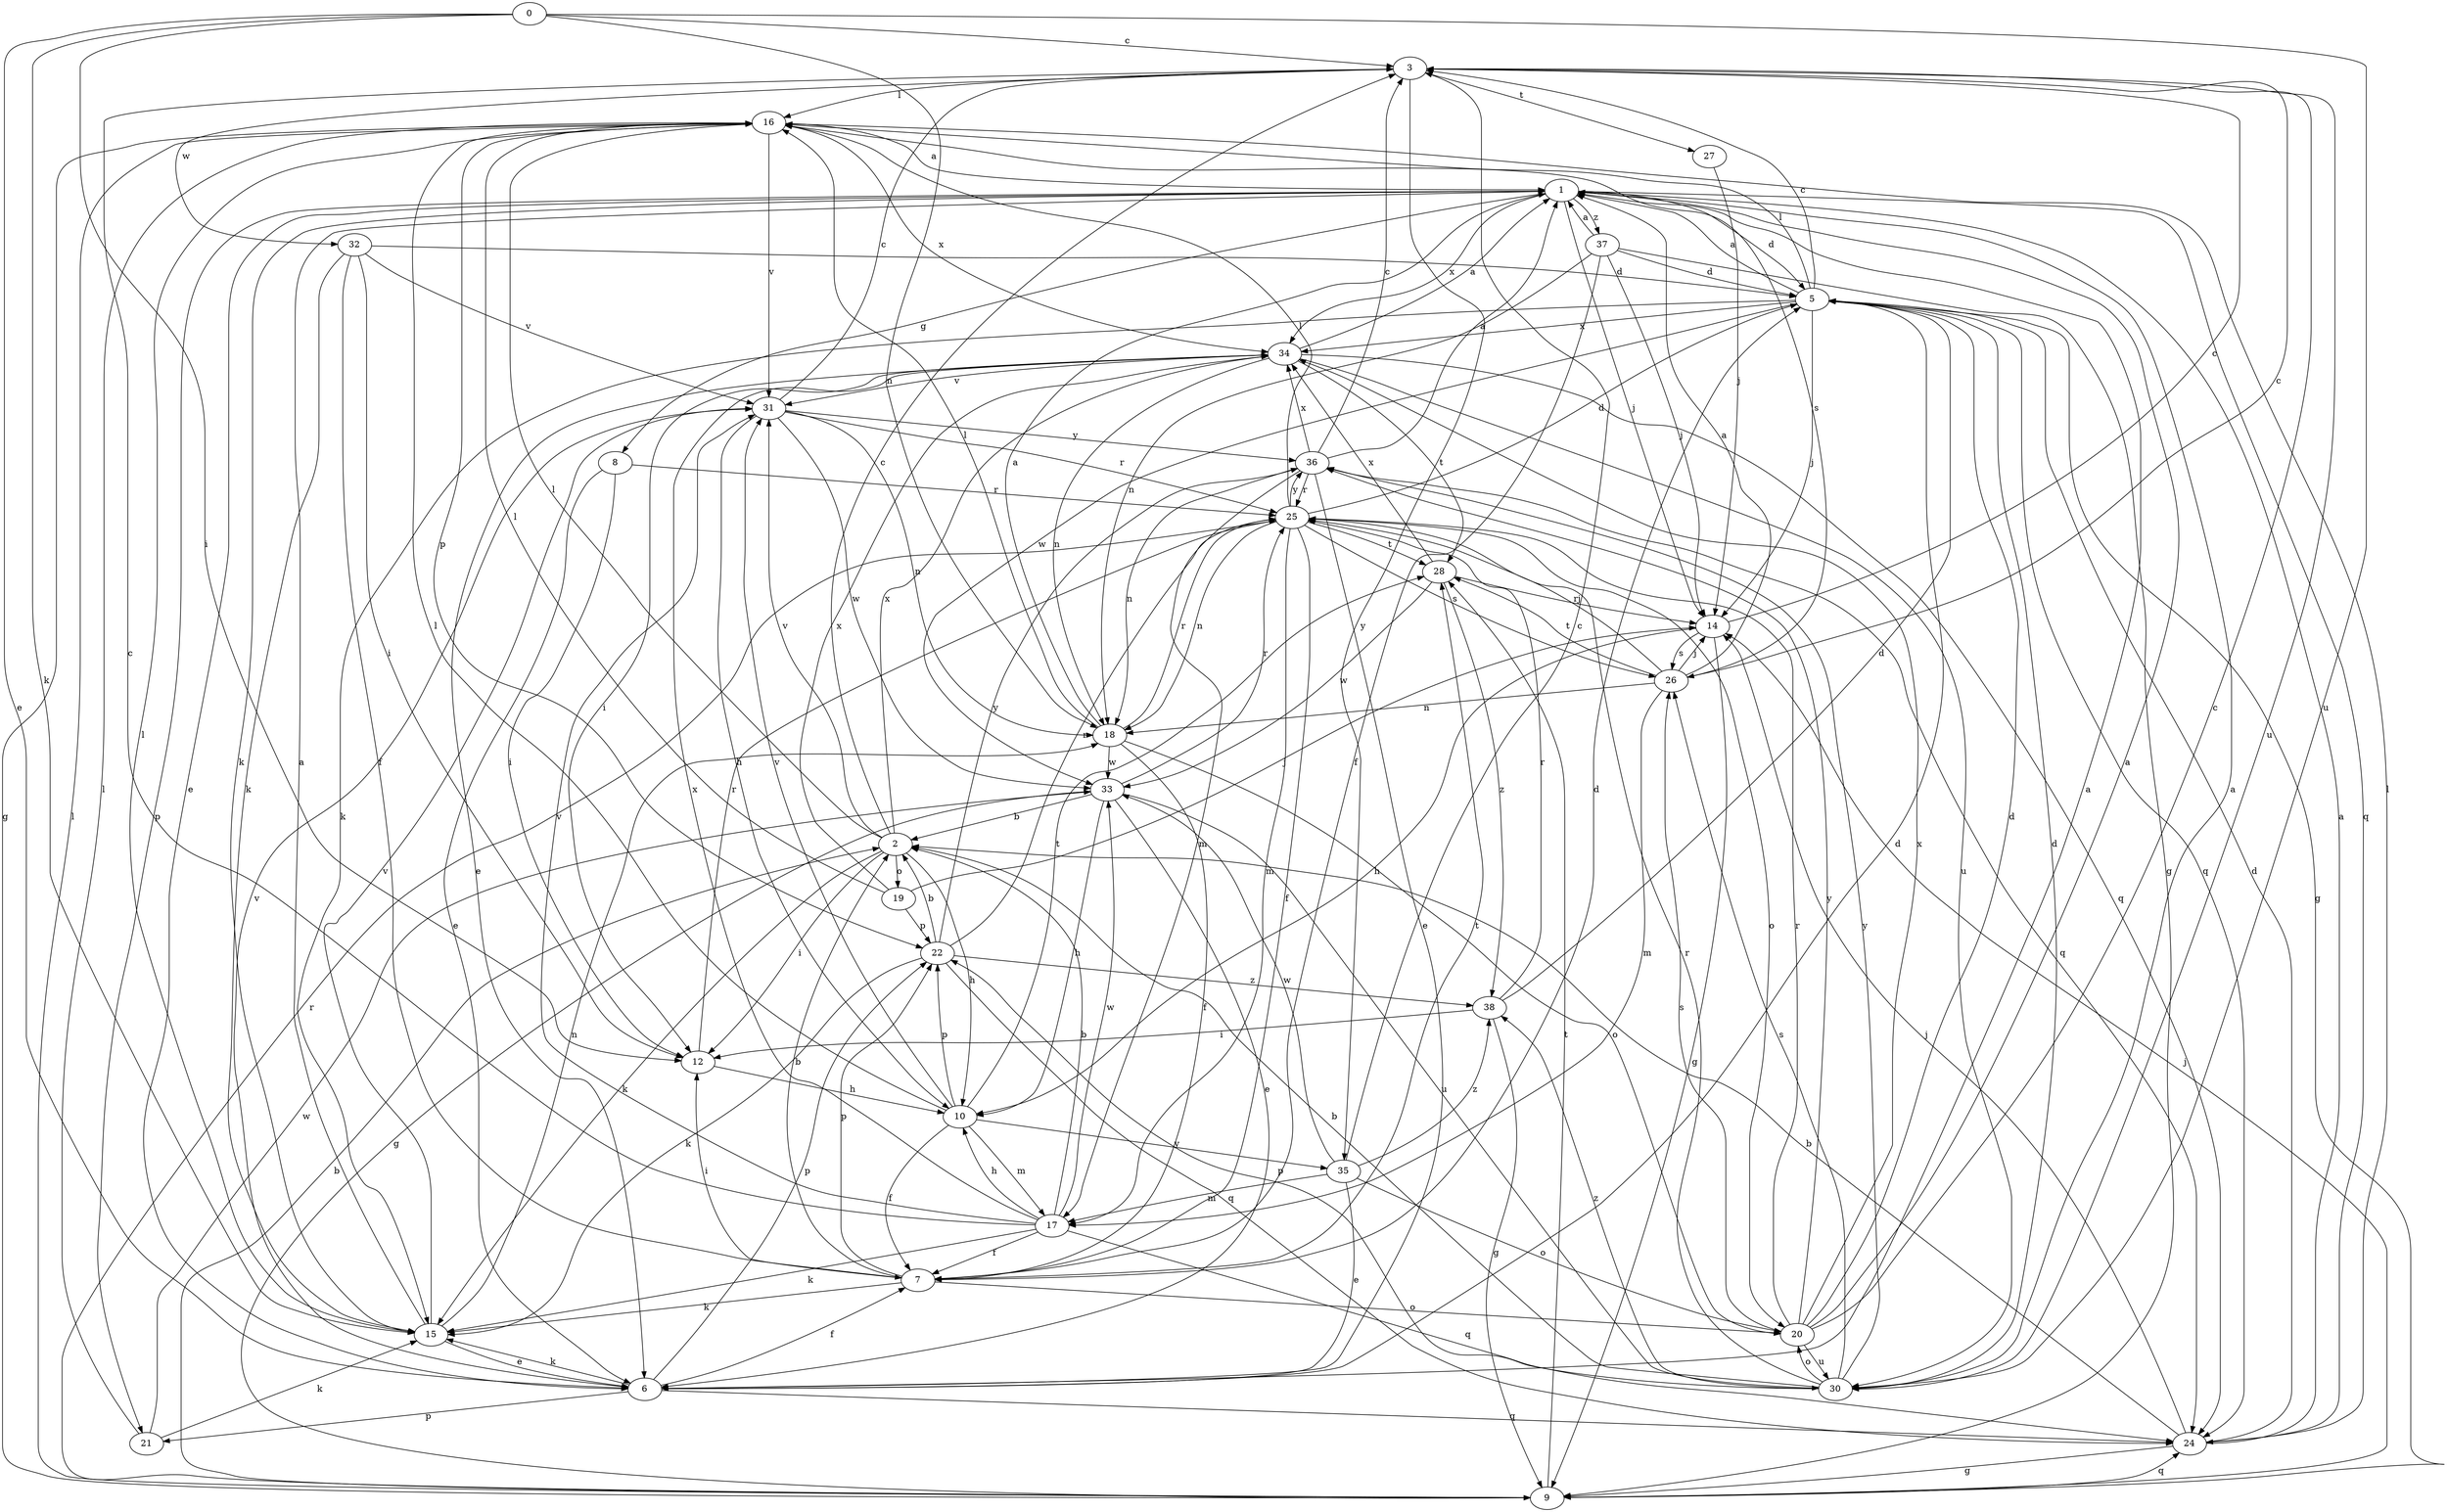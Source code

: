 strict digraph  {
0;
1;
2;
3;
5;
6;
7;
8;
9;
10;
12;
14;
15;
16;
17;
18;
19;
20;
21;
22;
24;
25;
26;
27;
28;
30;
31;
32;
33;
34;
35;
36;
37;
38;
0 -> 3  [label=c];
0 -> 6  [label=e];
0 -> 12  [label=i];
0 -> 15  [label=k];
0 -> 18  [label=n];
0 -> 30  [label=u];
1 -> 5  [label=d];
1 -> 6  [label=e];
1 -> 8  [label=g];
1 -> 14  [label=j];
1 -> 15  [label=k];
1 -> 21  [label=p];
1 -> 24  [label=q];
1 -> 34  [label=x];
1 -> 37  [label=z];
2 -> 3  [label=c];
2 -> 10  [label=h];
2 -> 12  [label=i];
2 -> 15  [label=k];
2 -> 16  [label=l];
2 -> 19  [label=o];
2 -> 31  [label=v];
2 -> 34  [label=x];
3 -> 16  [label=l];
3 -> 27  [label=t];
3 -> 30  [label=u];
3 -> 32  [label=w];
3 -> 35  [label=y];
5 -> 1  [label=a];
5 -> 3  [label=c];
5 -> 9  [label=g];
5 -> 14  [label=j];
5 -> 15  [label=k];
5 -> 16  [label=l];
5 -> 24  [label=q];
5 -> 33  [label=w];
5 -> 34  [label=x];
6 -> 1  [label=a];
6 -> 5  [label=d];
6 -> 7  [label=f];
6 -> 15  [label=k];
6 -> 21  [label=p];
6 -> 22  [label=p];
6 -> 24  [label=q];
6 -> 31  [label=v];
7 -> 2  [label=b];
7 -> 5  [label=d];
7 -> 12  [label=i];
7 -> 15  [label=k];
7 -> 20  [label=o];
7 -> 22  [label=p];
7 -> 28  [label=t];
8 -> 6  [label=e];
8 -> 12  [label=i];
8 -> 25  [label=r];
9 -> 2  [label=b];
9 -> 14  [label=j];
9 -> 16  [label=l];
9 -> 24  [label=q];
9 -> 25  [label=r];
9 -> 28  [label=t];
10 -> 7  [label=f];
10 -> 16  [label=l];
10 -> 17  [label=m];
10 -> 22  [label=p];
10 -> 28  [label=t];
10 -> 31  [label=v];
10 -> 35  [label=y];
12 -> 10  [label=h];
12 -> 25  [label=r];
14 -> 3  [label=c];
14 -> 9  [label=g];
14 -> 10  [label=h];
14 -> 26  [label=s];
15 -> 1  [label=a];
15 -> 6  [label=e];
15 -> 16  [label=l];
15 -> 18  [label=n];
15 -> 31  [label=v];
16 -> 1  [label=a];
16 -> 9  [label=g];
16 -> 22  [label=p];
16 -> 26  [label=s];
16 -> 31  [label=v];
16 -> 34  [label=x];
17 -> 2  [label=b];
17 -> 3  [label=c];
17 -> 7  [label=f];
17 -> 10  [label=h];
17 -> 15  [label=k];
17 -> 24  [label=q];
17 -> 31  [label=v];
17 -> 33  [label=w];
17 -> 34  [label=x];
18 -> 1  [label=a];
18 -> 7  [label=f];
18 -> 16  [label=l];
18 -> 20  [label=o];
18 -> 25  [label=r];
18 -> 33  [label=w];
19 -> 14  [label=j];
19 -> 16  [label=l];
19 -> 22  [label=p];
19 -> 34  [label=x];
20 -> 1  [label=a];
20 -> 3  [label=c];
20 -> 5  [label=d];
20 -> 25  [label=r];
20 -> 26  [label=s];
20 -> 30  [label=u];
20 -> 34  [label=x];
20 -> 36  [label=y];
21 -> 15  [label=k];
21 -> 16  [label=l];
21 -> 33  [label=w];
22 -> 2  [label=b];
22 -> 15  [label=k];
22 -> 24  [label=q];
22 -> 25  [label=r];
22 -> 36  [label=y];
22 -> 38  [label=z];
24 -> 1  [label=a];
24 -> 2  [label=b];
24 -> 5  [label=d];
24 -> 9  [label=g];
24 -> 14  [label=j];
24 -> 16  [label=l];
25 -> 5  [label=d];
25 -> 7  [label=f];
25 -> 16  [label=l];
25 -> 17  [label=m];
25 -> 18  [label=n];
25 -> 20  [label=o];
25 -> 26  [label=s];
25 -> 28  [label=t];
25 -> 36  [label=y];
26 -> 1  [label=a];
26 -> 3  [label=c];
26 -> 14  [label=j];
26 -> 17  [label=m];
26 -> 18  [label=n];
26 -> 25  [label=r];
26 -> 28  [label=t];
27 -> 14  [label=j];
28 -> 14  [label=j];
28 -> 33  [label=w];
28 -> 34  [label=x];
28 -> 38  [label=z];
30 -> 1  [label=a];
30 -> 2  [label=b];
30 -> 5  [label=d];
30 -> 20  [label=o];
30 -> 22  [label=p];
30 -> 25  [label=r];
30 -> 26  [label=s];
30 -> 36  [label=y];
30 -> 38  [label=z];
31 -> 3  [label=c];
31 -> 10  [label=h];
31 -> 18  [label=n];
31 -> 25  [label=r];
31 -> 33  [label=w];
31 -> 36  [label=y];
32 -> 5  [label=d];
32 -> 7  [label=f];
32 -> 12  [label=i];
32 -> 15  [label=k];
32 -> 31  [label=v];
33 -> 2  [label=b];
33 -> 6  [label=e];
33 -> 9  [label=g];
33 -> 10  [label=h];
33 -> 25  [label=r];
33 -> 30  [label=u];
34 -> 1  [label=a];
34 -> 6  [label=e];
34 -> 12  [label=i];
34 -> 18  [label=n];
34 -> 24  [label=q];
34 -> 28  [label=t];
34 -> 30  [label=u];
34 -> 31  [label=v];
35 -> 3  [label=c];
35 -> 6  [label=e];
35 -> 17  [label=m];
35 -> 20  [label=o];
35 -> 33  [label=w];
35 -> 38  [label=z];
36 -> 1  [label=a];
36 -> 3  [label=c];
36 -> 6  [label=e];
36 -> 17  [label=m];
36 -> 18  [label=n];
36 -> 24  [label=q];
36 -> 25  [label=r];
36 -> 34  [label=x];
37 -> 1  [label=a];
37 -> 5  [label=d];
37 -> 7  [label=f];
37 -> 9  [label=g];
37 -> 14  [label=j];
37 -> 18  [label=n];
38 -> 5  [label=d];
38 -> 9  [label=g];
38 -> 12  [label=i];
38 -> 25  [label=r];
}
